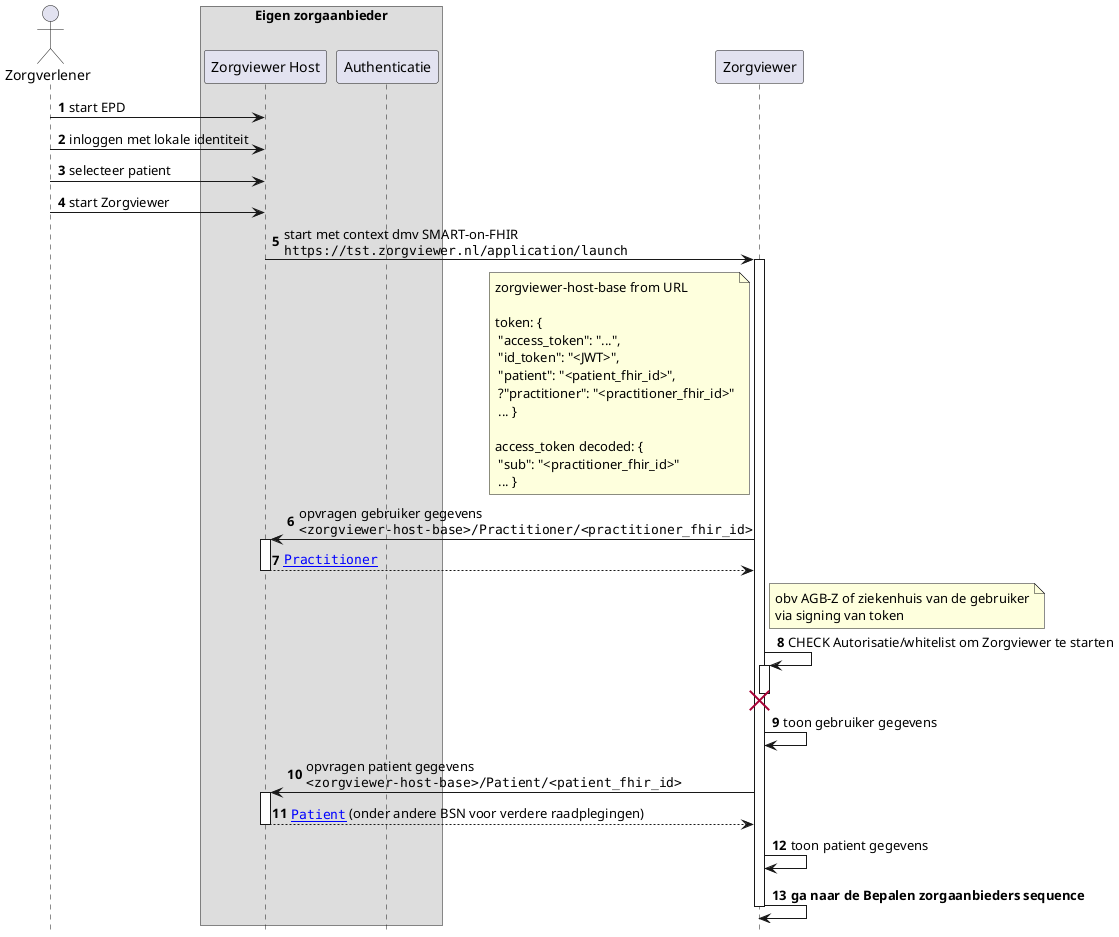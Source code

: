 @startuml
hide footbox
autonumber

actor Zorgverlener
box "Eigen zorgaanbieder"
participant "Zorgviewer Host" as Host
participant Authenticatie
end box
participant Zorgviewer

Zorgverlener->Host: start EPD
Zorgverlener->Host: inloggen met lokale identiteit
Zorgverlener->Host: selecteer patient
Zorgverlener->Host: start Zorgviewer
Host->Zorgviewer: start met context dmv SMART-on-FHIR \n""https://tst.zorgviewer.nl/application/launch""
note left Zorgviewer
 zorgviewer-host-base from URL
 
 token: {
  "access_token": "...",
  "id_token": "<JWT>",
  "patient": "<patient_fhir_id>",
  ?"practitioner": "<practitioner_fhir_id>"
  ... }

 access_token decoded: {
  "sub": "<practitioner_fhir_id>"
  ... }
end note

activate Zorgviewer
Zorgviewer->Host: opvragen gebruiker gegevens\n""<zorgviewer-host-base>/Practitioner/<practitioner_fhir_id>""
activate Host
Host-->Zorgviewer: ""[[StructureDefinition-Practitioner.html Practitioner]]""
deactivate Host

note right Zorgviewer
    obv AGB-Z of ziekenhuis van de gebruiker
    via signing van token
end note
Zorgviewer->Zorgviewer++: CHECK Autorisatie/whitelist om Zorgviewer te starten
destroy Zorgviewer

Zorgviewer->Zorgviewer: toon gebruiker gegevens

Zorgviewer->Host: opvragen patient gegevens\n""<zorgviewer-host-base>/Patient/<patient_fhir_id>""
activate Host
Host-->Zorgviewer: ""[[StructureDefinition-Patient.html Patient]]"" (onder andere BSN voor verdere raadplegingen)
deactivate Host
Zorgviewer->Zorgviewer: toon patient gegevens

Zorgviewer->Zorgviewer: **ga naar de Bepalen zorgaanbieders sequence**

deactivate Zorgviewer

@enduml